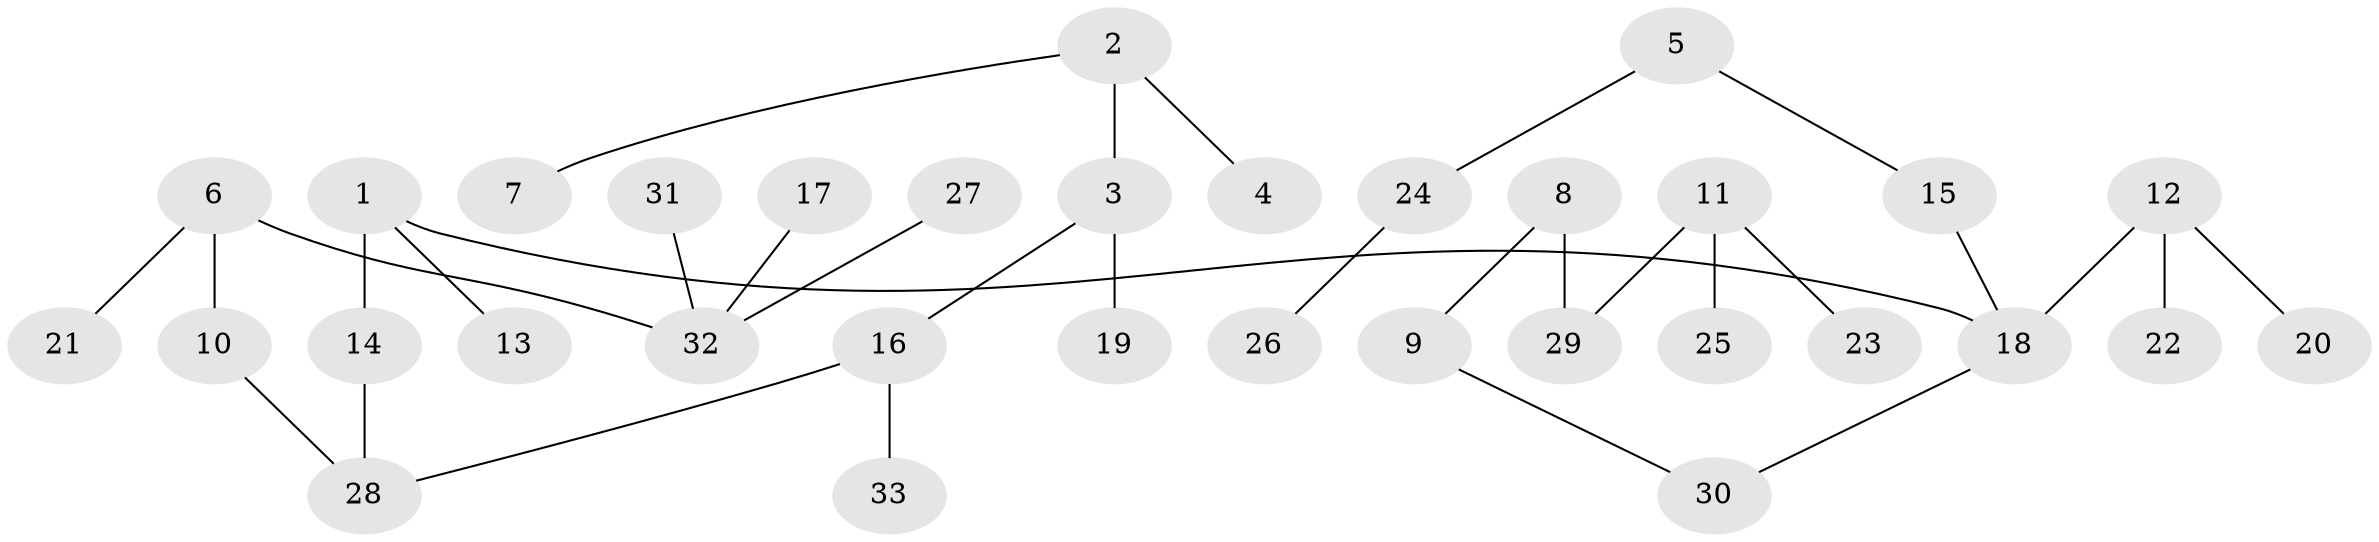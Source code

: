 // original degree distribution, {5: 0.015151515151515152, 4: 0.09090909090909091, 2: 0.21212121212121213, 3: 0.13636363636363635, 1: 0.5151515151515151, 6: 0.030303030303030304}
// Generated by graph-tools (version 1.1) at 2025/02/03/09/25 03:02:29]
// undirected, 33 vertices, 32 edges
graph export_dot {
graph [start="1"]
  node [color=gray90,style=filled];
  1;
  2;
  3;
  4;
  5;
  6;
  7;
  8;
  9;
  10;
  11;
  12;
  13;
  14;
  15;
  16;
  17;
  18;
  19;
  20;
  21;
  22;
  23;
  24;
  25;
  26;
  27;
  28;
  29;
  30;
  31;
  32;
  33;
  1 -- 13 [weight=1.0];
  1 -- 14 [weight=1.0];
  1 -- 18 [weight=1.0];
  2 -- 3 [weight=1.0];
  2 -- 4 [weight=1.0];
  2 -- 7 [weight=1.0];
  3 -- 16 [weight=1.0];
  3 -- 19 [weight=1.0];
  5 -- 15 [weight=1.0];
  5 -- 24 [weight=1.0];
  6 -- 10 [weight=1.0];
  6 -- 21 [weight=1.0];
  6 -- 32 [weight=1.0];
  8 -- 9 [weight=1.0];
  8 -- 29 [weight=1.0];
  9 -- 30 [weight=1.0];
  10 -- 28 [weight=1.0];
  11 -- 23 [weight=1.0];
  11 -- 25 [weight=1.0];
  11 -- 29 [weight=1.0];
  12 -- 18 [weight=1.0];
  12 -- 20 [weight=1.0];
  12 -- 22 [weight=1.0];
  14 -- 28 [weight=1.0];
  15 -- 18 [weight=1.0];
  16 -- 28 [weight=1.0];
  16 -- 33 [weight=1.0];
  17 -- 32 [weight=1.0];
  18 -- 30 [weight=1.0];
  24 -- 26 [weight=1.0];
  27 -- 32 [weight=1.0];
  31 -- 32 [weight=1.0];
}
